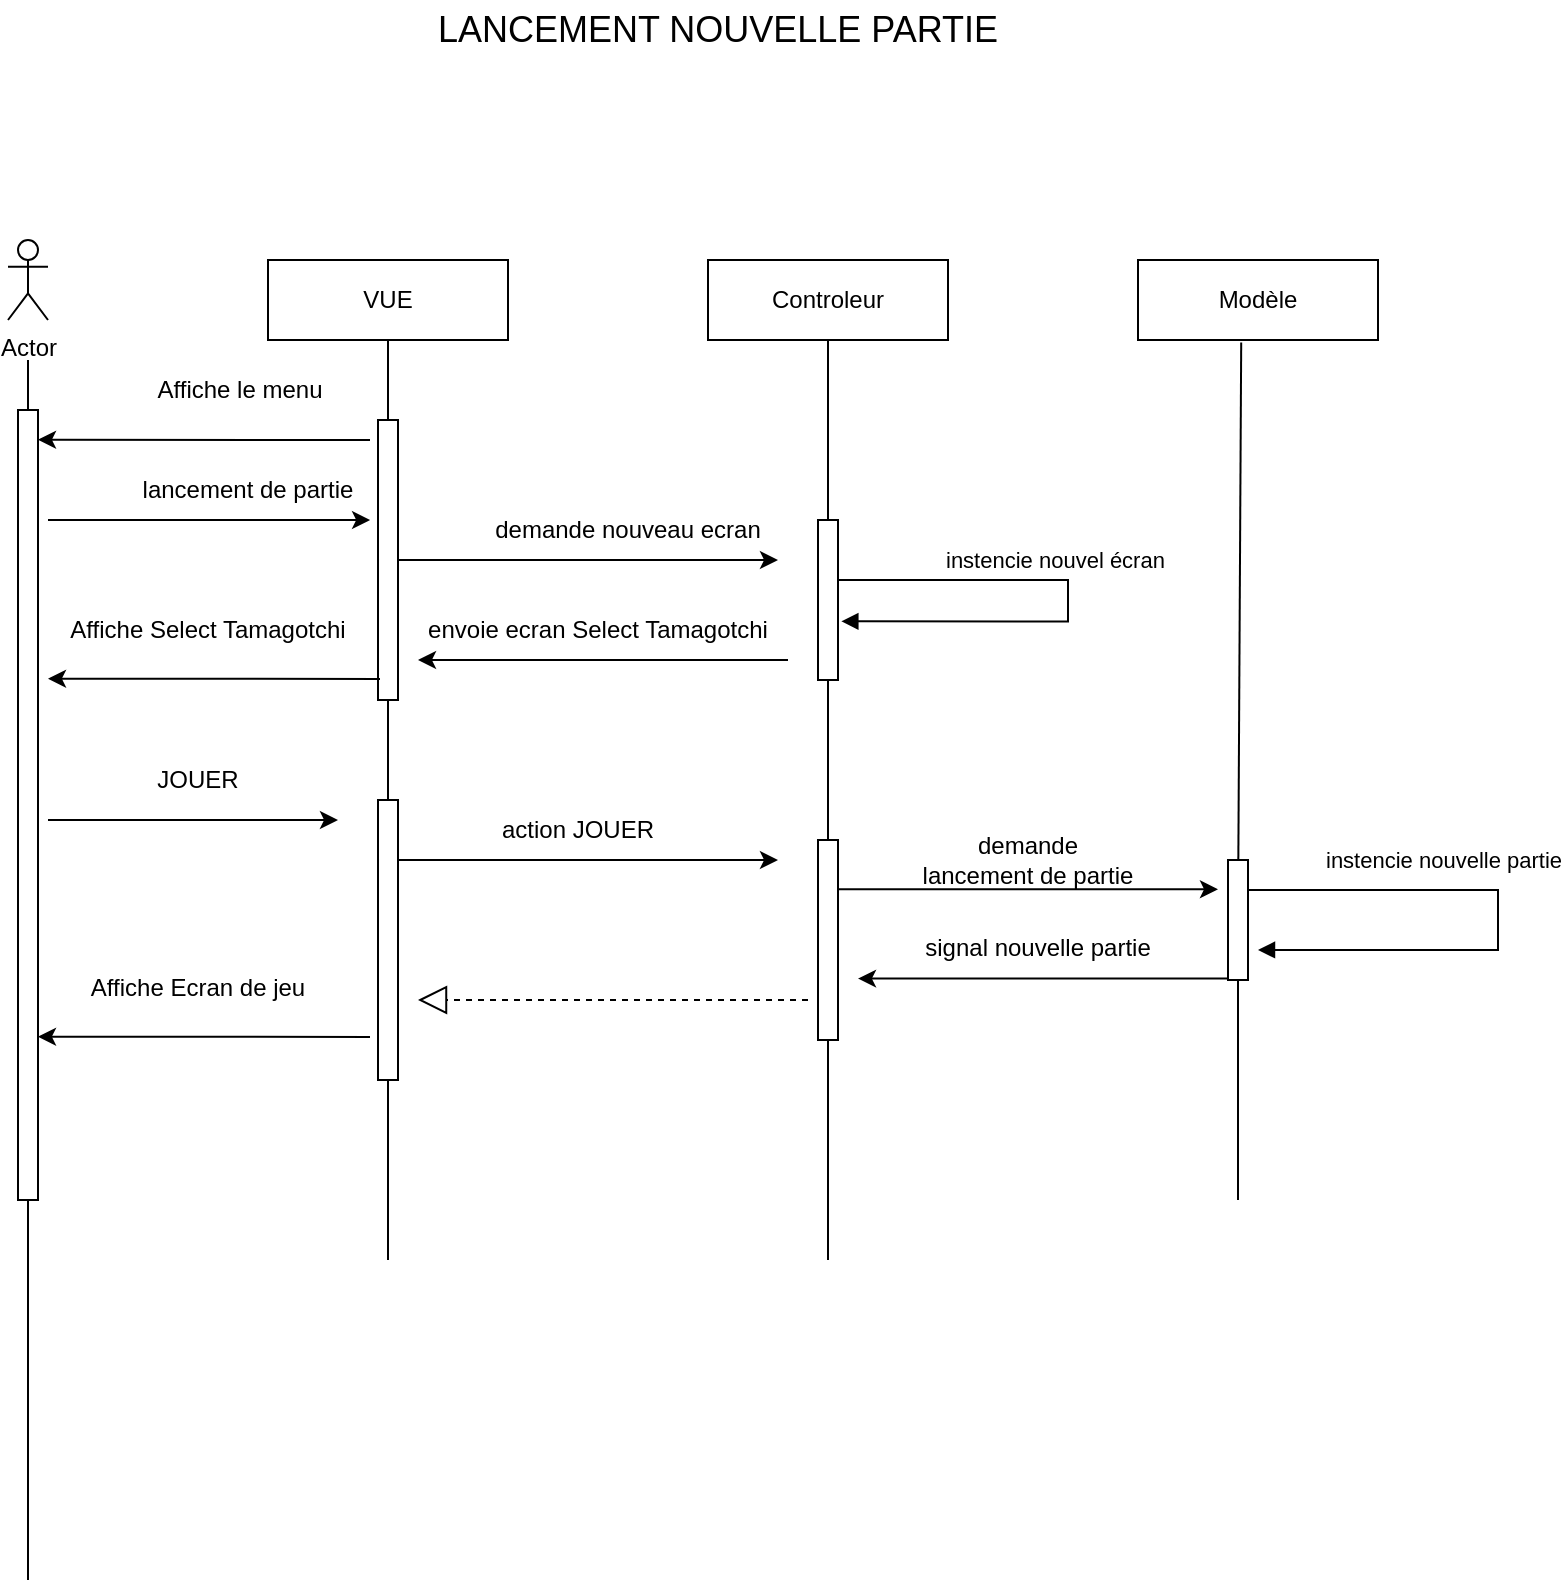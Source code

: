 <mxfile version="22.0.8" type="github" pages="3">
  <diagram name="Page-1" id="2YBvvXClWsGukQMizWep">
    <mxGraphModel dx="1836" dy="515" grid="1" gridSize="10" guides="1" tooltips="1" connect="1" arrows="1" fold="1" page="1" pageScale="1" pageWidth="850" pageHeight="1100" math="0" shadow="0">
      <root>
        <mxCell id="0" />
        <mxCell id="1" parent="0" />
        <mxCell id="erNaiqJxR4J6plPJgtmA-1" value="Actor" style="shape=umlActor;verticalLabelPosition=bottom;verticalAlign=top;html=1;outlineConnect=0;" parent="1" vertex="1">
          <mxGeometry x="-785" y="140" width="20" height="40" as="geometry" />
        </mxCell>
        <mxCell id="erNaiqJxR4J6plPJgtmA-4" value="" style="endArrow=none;html=1;rounded=0;" parent="1" edge="1">
          <mxGeometry width="50" height="50" relative="1" as="geometry">
            <mxPoint x="-775" y="810" as="sourcePoint" />
            <mxPoint x="-775" y="200" as="targetPoint" />
            <Array as="points" />
          </mxGeometry>
        </mxCell>
        <mxCell id="erNaiqJxR4J6plPJgtmA-5" value="" style="endArrow=none;html=1;rounded=0;" parent="1" source="327TcyxCbWPy4A6giVXe-14" edge="1">
          <mxGeometry width="50" height="50" relative="1" as="geometry">
            <mxPoint x="-595" y="650" as="sourcePoint" />
            <mxPoint x="-595" y="190" as="targetPoint" />
            <Array as="points" />
          </mxGeometry>
        </mxCell>
        <mxCell id="erNaiqJxR4J6plPJgtmA-7" value="VUE" style="rounded=0;whiteSpace=wrap;html=1;" parent="1" vertex="1">
          <mxGeometry x="-655" y="150" width="120" height="40" as="geometry" />
        </mxCell>
        <mxCell id="erNaiqJxR4J6plPJgtmA-9" value="" style="endArrow=classic;html=1;rounded=0;entryX=0.907;entryY=1;entryDx=0;entryDy=0;entryPerimeter=0;" parent="1" target="327TcyxCbWPy4A6giVXe-1" edge="1">
          <mxGeometry width="50" height="50" relative="1" as="geometry">
            <mxPoint x="-765" y="280" as="sourcePoint" />
            <mxPoint x="-570" y="280" as="targetPoint" />
          </mxGeometry>
        </mxCell>
        <mxCell id="erNaiqJxR4J6plPJgtmA-10" value="" style="endArrow=classic;html=1;rounded=0;entryX=1.4;entryY=0.025;entryDx=0;entryDy=0;entryPerimeter=0;" parent="1" edge="1">
          <mxGeometry width="50" height="50" relative="1" as="geometry">
            <mxPoint x="-604" y="240" as="sourcePoint" />
            <mxPoint x="-770" y="239.875" as="targetPoint" />
          </mxGeometry>
        </mxCell>
        <mxCell id="erNaiqJxR4J6plPJgtmA-11" value="&lt;div align=&quot;center&quot;&gt;Affiche le menu&lt;br&gt;&lt;/div&gt;" style="text;html=1;strokeColor=none;fillColor=none;align=center;verticalAlign=middle;whiteSpace=wrap;rounded=0;" parent="1" vertex="1">
          <mxGeometry x="-744" y="200" width="150" height="30" as="geometry" />
        </mxCell>
        <mxCell id="327TcyxCbWPy4A6giVXe-1" value="lancement de partie" style="text;html=1;strokeColor=none;fillColor=none;align=center;verticalAlign=middle;whiteSpace=wrap;rounded=0;" parent="1" vertex="1">
          <mxGeometry x="-740" y="250" width="150" height="30" as="geometry" />
        </mxCell>
        <mxCell id="ElPt6Nl_ZY06E14EZ_ao-4" value="" style="endArrow=none;html=1;rounded=0;" parent="1" target="327TcyxCbWPy4A6giVXe-14" edge="1" source="0IzDjVCyeIBFpmfxmG8a-16">
          <mxGeometry width="50" height="50" relative="1" as="geometry">
            <mxPoint x="-595" y="650" as="sourcePoint" />
            <mxPoint x="-595" y="190" as="targetPoint" />
            <Array as="points" />
          </mxGeometry>
        </mxCell>
        <mxCell id="327TcyxCbWPy4A6giVXe-14" value="" style="rounded=0;whiteSpace=wrap;html=1;" parent="1" vertex="1">
          <mxGeometry x="-600" y="230" width="10" height="140" as="geometry" />
        </mxCell>
        <mxCell id="stqG8N-yaftMAbIO_Vs1-3" value="" style="endArrow=classic;html=1;rounded=0;" parent="1" target="stqG8N-yaftMAbIO_Vs1-2" edge="1">
          <mxGeometry width="50" height="50" relative="1" as="geometry">
            <mxPoint x="-775" y="289.5" as="sourcePoint" />
            <mxPoint x="-495" y="290" as="targetPoint" />
          </mxGeometry>
        </mxCell>
        <mxCell id="stqG8N-yaftMAbIO_Vs1-2" value="" style="rounded=0;whiteSpace=wrap;html=1;" parent="1" vertex="1">
          <mxGeometry x="-780" y="225" width="10" height="395" as="geometry" />
        </mxCell>
        <mxCell id="stqG8N-yaftMAbIO_Vs1-33" value="" style="endArrow=none;html=1;rounded=0;" parent="1" source="stqG8N-yaftMAbIO_Vs1-36" edge="1">
          <mxGeometry width="50" height="50" relative="1" as="geometry">
            <mxPoint x="-375" y="650" as="sourcePoint" />
            <mxPoint x="-375" y="190" as="targetPoint" />
            <Array as="points" />
          </mxGeometry>
        </mxCell>
        <mxCell id="stqG8N-yaftMAbIO_Vs1-34" value="Controleur" style="rounded=0;whiteSpace=wrap;html=1;" parent="1" vertex="1">
          <mxGeometry x="-435" y="150" width="120" height="40" as="geometry" />
        </mxCell>
        <mxCell id="stqG8N-yaftMAbIO_Vs1-35" value="" style="endArrow=none;html=1;rounded=0;" parent="1" target="stqG8N-yaftMAbIO_Vs1-36" edge="1" source="0IzDjVCyeIBFpmfxmG8a-24">
          <mxGeometry width="50" height="50" relative="1" as="geometry">
            <mxPoint x="-375" y="650" as="sourcePoint" />
            <mxPoint x="-375" y="190" as="targetPoint" />
            <Array as="points" />
          </mxGeometry>
        </mxCell>
        <mxCell id="stqG8N-yaftMAbIO_Vs1-36" value="" style="rounded=0;whiteSpace=wrap;html=1;" parent="1" vertex="1">
          <mxGeometry x="-380" y="280" width="10" height="80" as="geometry" />
        </mxCell>
        <mxCell id="stqG8N-yaftMAbIO_Vs1-46" style="edgeStyle=orthogonalEdgeStyle;rounded=0;orthogonalLoop=1;jettySize=auto;html=1;exitX=0.5;exitY=1;exitDx=0;exitDy=0;" parent="1" source="327TcyxCbWPy4A6giVXe-14" target="327TcyxCbWPy4A6giVXe-14" edge="1">
          <mxGeometry relative="1" as="geometry" />
        </mxCell>
        <mxCell id="uhl7rv8vvFgM7ZdXbyUr-2" value="demande nouveau ecran" style="text;html=1;strokeColor=none;fillColor=none;align=center;verticalAlign=middle;whiteSpace=wrap;rounded=0;" vertex="1" parent="1">
          <mxGeometry x="-550" y="270" width="150" height="30" as="geometry" />
        </mxCell>
        <mxCell id="uhl7rv8vvFgM7ZdXbyUr-3" value="" style="endArrow=classic;html=1;rounded=0;fontStyle=1" edge="1" parent="1">
          <mxGeometry width="50" height="50" relative="1" as="geometry">
            <mxPoint x="-590" y="300" as="sourcePoint" />
            <mxPoint x="-400" y="300" as="targetPoint" />
          </mxGeometry>
        </mxCell>
        <mxCell id="uhl7rv8vvFgM7ZdXbyUr-5" value="" style="endArrow=classic;html=1;rounded=0;" edge="1" parent="1">
          <mxGeometry width="50" height="50" relative="1" as="geometry">
            <mxPoint x="-395" y="350" as="sourcePoint" />
            <mxPoint x="-580" y="350" as="targetPoint" />
          </mxGeometry>
        </mxCell>
        <mxCell id="uhl7rv8vvFgM7ZdXbyUr-6" value="envoie ecran Select Tamagotchi" style="text;html=1;strokeColor=none;fillColor=none;align=center;verticalAlign=middle;whiteSpace=wrap;rounded=0;" vertex="1" parent="1">
          <mxGeometry x="-580" y="320" width="180" height="30" as="geometry" />
        </mxCell>
        <mxCell id="D-MvHzw2SCdDs96djIjN-1" value="LANCEMENT NOUVELLE PARTIE" style="text;html=1;strokeColor=none;fillColor=none;align=center;verticalAlign=middle;whiteSpace=wrap;rounded=0;fontSize=18;" vertex="1" parent="1">
          <mxGeometry x="-580" y="20" width="300" height="30" as="geometry" />
        </mxCell>
        <mxCell id="0IzDjVCyeIBFpmfxmG8a-2" value="" style="endArrow=none;html=1;rounded=0;entryX=0.43;entryY=1.03;entryDx=0;entryDy=0;entryPerimeter=0;" edge="1" source="0IzDjVCyeIBFpmfxmG8a-6" target="0IzDjVCyeIBFpmfxmG8a-4" parent="1">
          <mxGeometry width="50" height="50" relative="1" as="geometry">
            <mxPoint x="-170" y="620" as="sourcePoint" />
            <mxPoint x="-170" y="330" as="targetPoint" />
            <Array as="points" />
          </mxGeometry>
        </mxCell>
        <mxCell id="0IzDjVCyeIBFpmfxmG8a-4" value="Modèle" style="rounded=0;whiteSpace=wrap;html=1;" vertex="1" parent="1">
          <mxGeometry x="-220" y="150" width="120" height="40" as="geometry" />
        </mxCell>
        <mxCell id="0IzDjVCyeIBFpmfxmG8a-5" value="" style="endArrow=none;html=1;rounded=0;" edge="1" target="0IzDjVCyeIBFpmfxmG8a-6" parent="1">
          <mxGeometry width="50" height="50" relative="1" as="geometry">
            <mxPoint x="-170" y="620" as="sourcePoint" />
            <mxPoint x="-170" y="310" as="targetPoint" />
            <Array as="points" />
          </mxGeometry>
        </mxCell>
        <mxCell id="0IzDjVCyeIBFpmfxmG8a-6" value="" style="rounded=0;whiteSpace=wrap;html=1;" vertex="1" parent="1">
          <mxGeometry x="-175" y="450" width="10" height="60" as="geometry" />
        </mxCell>
        <mxCell id="0IzDjVCyeIBFpmfxmG8a-7" value="instencie nouvelle partie" style="html=1;align=left;spacingLeft=2;endArrow=block;rounded=0;edgeStyle=orthogonalEdgeStyle;curved=0;rounded=0;exitX=0.933;exitY=0.295;exitDx=0;exitDy=0;exitPerimeter=0;" edge="1" parent="1">
          <mxGeometry x="-0.746" y="15" relative="1" as="geometry">
            <mxPoint x="-165.0" y="464.98" as="sourcePoint" />
            <Array as="points">
              <mxPoint x="-40" y="464.98" />
              <mxPoint x="-40" y="494.98" />
            </Array>
            <mxPoint x="-160" y="494.98" as="targetPoint" />
            <mxPoint as="offset" />
          </mxGeometry>
        </mxCell>
        <mxCell id="0IzDjVCyeIBFpmfxmG8a-11" value="JOUER" style="text;html=1;strokeColor=none;fillColor=none;align=center;verticalAlign=middle;whiteSpace=wrap;rounded=0;" vertex="1" parent="1">
          <mxGeometry x="-760" y="400" width="140" height="20" as="geometry" />
        </mxCell>
        <mxCell id="0IzDjVCyeIBFpmfxmG8a-13" value="" style="endArrow=classic;html=1;rounded=0;" edge="1" parent="1">
          <mxGeometry width="50" height="50" relative="1" as="geometry">
            <mxPoint x="-765" y="430" as="sourcePoint" />
            <mxPoint x="-620" y="430" as="targetPoint" />
          </mxGeometry>
        </mxCell>
        <mxCell id="0IzDjVCyeIBFpmfxmG8a-14" value="" style="endArrow=classic;html=1;rounded=0;entryX=1.4;entryY=0.025;entryDx=0;entryDy=0;entryPerimeter=0;" edge="1" parent="1">
          <mxGeometry width="50" height="50" relative="1" as="geometry">
            <mxPoint x="-599" y="359.44" as="sourcePoint" />
            <mxPoint x="-765" y="359.315" as="targetPoint" />
          </mxGeometry>
        </mxCell>
        <mxCell id="0IzDjVCyeIBFpmfxmG8a-15" value="&lt;div align=&quot;center&quot;&gt;Affiche Select Tamagotchi&lt;br&gt;&lt;/div&gt;" style="text;html=1;strokeColor=none;fillColor=none;align=center;verticalAlign=middle;whiteSpace=wrap;rounded=0;" vertex="1" parent="1">
          <mxGeometry x="-760" y="320" width="150" height="30" as="geometry" />
        </mxCell>
        <mxCell id="0IzDjVCyeIBFpmfxmG8a-17" value="" style="endArrow=none;html=1;rounded=0;" edge="1" parent="1" target="0IzDjVCyeIBFpmfxmG8a-16">
          <mxGeometry width="50" height="50" relative="1" as="geometry">
            <mxPoint x="-595" y="650" as="sourcePoint" />
            <mxPoint x="-595" y="370" as="targetPoint" />
            <Array as="points" />
          </mxGeometry>
        </mxCell>
        <mxCell id="0IzDjVCyeIBFpmfxmG8a-16" value="" style="rounded=0;whiteSpace=wrap;html=1;" vertex="1" parent="1">
          <mxGeometry x="-600" y="420" width="10" height="140" as="geometry" />
        </mxCell>
        <mxCell id="0IzDjVCyeIBFpmfxmG8a-19" value="action JOUER" style="text;html=1;strokeColor=none;fillColor=none;align=center;verticalAlign=middle;whiteSpace=wrap;rounded=0;" vertex="1" parent="1">
          <mxGeometry x="-550" y="420" width="100" height="30" as="geometry" />
        </mxCell>
        <mxCell id="0IzDjVCyeIBFpmfxmG8a-22" value="instencie nouvel écran" style="html=1;align=left;spacingLeft=2;endArrow=block;rounded=0;edgeStyle=orthogonalEdgeStyle;curved=0;rounded=0;entryX=1.1;entryY=0.876;entryDx=0;entryDy=0;entryPerimeter=0;exitX=1;exitY=0.25;exitDx=0;exitDy=0;" edge="1" parent="1">
          <mxGeometry x="-0.599" y="10" relative="1" as="geometry">
            <mxPoint x="-370" y="310.0" as="sourcePoint" />
            <Array as="points">
              <mxPoint x="-255" y="310.0" />
              <mxPoint x="-255" y="331.0" />
            </Array>
            <mxPoint x="-368.33" y="330.67" as="targetPoint" />
            <mxPoint as="offset" />
          </mxGeometry>
        </mxCell>
        <mxCell id="0IzDjVCyeIBFpmfxmG8a-23" value="" style="endArrow=classic;html=1;rounded=0;fontStyle=1" edge="1" parent="1">
          <mxGeometry width="50" height="50" relative="1" as="geometry">
            <mxPoint x="-590" y="450" as="sourcePoint" />
            <mxPoint x="-400" y="450" as="targetPoint" />
          </mxGeometry>
        </mxCell>
        <mxCell id="0IzDjVCyeIBFpmfxmG8a-25" value="" style="endArrow=none;html=1;rounded=0;" edge="1" parent="1" target="0IzDjVCyeIBFpmfxmG8a-24">
          <mxGeometry width="50" height="50" relative="1" as="geometry">
            <mxPoint x="-375" y="650" as="sourcePoint" />
            <mxPoint x="-375" y="360" as="targetPoint" />
            <Array as="points" />
          </mxGeometry>
        </mxCell>
        <mxCell id="0IzDjVCyeIBFpmfxmG8a-24" value="" style="rounded=0;whiteSpace=wrap;html=1;" vertex="1" parent="1">
          <mxGeometry x="-380" y="440" width="10" height="100" as="geometry" />
        </mxCell>
        <mxCell id="0IzDjVCyeIBFpmfxmG8a-26" value="demande lancement de partie" style="text;html=1;strokeColor=none;fillColor=none;align=center;verticalAlign=middle;whiteSpace=wrap;rounded=0;" vertex="1" parent="1">
          <mxGeometry x="-330" y="434.66" width="110" height="30" as="geometry" />
        </mxCell>
        <mxCell id="0IzDjVCyeIBFpmfxmG8a-27" value="" style="endArrow=classic;html=1;rounded=0;fontStyle=1" edge="1" parent="1">
          <mxGeometry width="50" height="50" relative="1" as="geometry">
            <mxPoint x="-370" y="464.66" as="sourcePoint" />
            <mxPoint x="-180" y="464.66" as="targetPoint" />
          </mxGeometry>
        </mxCell>
        <mxCell id="OiuwMQJCsC47Ue4c3d7c-1" value="" style="endArrow=classic;html=1;rounded=0;" edge="1" parent="1">
          <mxGeometry width="50" height="50" relative="1" as="geometry">
            <mxPoint x="-175" y="509.31" as="sourcePoint" />
            <mxPoint x="-360" y="509.31" as="targetPoint" />
          </mxGeometry>
        </mxCell>
        <mxCell id="OiuwMQJCsC47Ue4c3d7c-2" value="signal nouvelle partie" style="text;html=1;strokeColor=none;fillColor=none;align=center;verticalAlign=middle;whiteSpace=wrap;rounded=0;" vertex="1" parent="1">
          <mxGeometry x="-360" y="479.31" width="180" height="30" as="geometry" />
        </mxCell>
        <mxCell id="OiuwMQJCsC47Ue4c3d7c-4" value="" style="endArrow=block;dashed=1;endFill=0;endSize=12;html=1;rounded=0;" edge="1" parent="1">
          <mxGeometry width="160" relative="1" as="geometry">
            <mxPoint x="-385" y="520" as="sourcePoint" />
            <mxPoint x="-580" y="520" as="targetPoint" />
          </mxGeometry>
        </mxCell>
        <mxCell id="OiuwMQJCsC47Ue4c3d7c-5" style="edgeStyle=orthogonalEdgeStyle;rounded=0;orthogonalLoop=1;jettySize=auto;html=1;exitX=0.5;exitY=1;exitDx=0;exitDy=0;" edge="1" parent="1">
          <mxGeometry relative="1" as="geometry">
            <mxPoint x="-600" y="549" as="sourcePoint" />
            <mxPoint x="-600" y="549" as="targetPoint" />
          </mxGeometry>
        </mxCell>
        <mxCell id="OiuwMQJCsC47Ue4c3d7c-6" value="" style="endArrow=classic;html=1;rounded=0;entryX=1.4;entryY=0.025;entryDx=0;entryDy=0;entryPerimeter=0;" edge="1" parent="1">
          <mxGeometry width="50" height="50" relative="1" as="geometry">
            <mxPoint x="-604" y="538.44" as="sourcePoint" />
            <mxPoint x="-770" y="538.315" as="targetPoint" />
          </mxGeometry>
        </mxCell>
        <mxCell id="OiuwMQJCsC47Ue4c3d7c-7" value="&lt;div align=&quot;center&quot;&gt;Affiche Ecran de jeu&lt;br&gt;&lt;/div&gt;" style="text;html=1;strokeColor=none;fillColor=none;align=center;verticalAlign=middle;whiteSpace=wrap;rounded=0;" vertex="1" parent="1">
          <mxGeometry x="-765" y="499" width="150" height="30" as="geometry" />
        </mxCell>
      </root>
    </mxGraphModel>
  </diagram>
  <diagram id="BjoWhivaikeUuKNBFJ7F" name="Page-2">
    <mxGraphModel dx="1191" dy="623" grid="1" gridSize="10" guides="1" tooltips="1" connect="1" arrows="1" fold="1" page="1" pageScale="1" pageWidth="827" pageHeight="1169" math="0" shadow="0">
      <root>
        <mxCell id="0" />
        <mxCell id="1" parent="0" />
        <mxCell id="l6ZcRnQxGQwLYJbbNAeA-1" value="Actor" style="shape=umlActor;verticalLabelPosition=bottom;verticalAlign=top;html=1;outlineConnect=0;" vertex="1" parent="1">
          <mxGeometry x="40" y="110" width="20" height="40" as="geometry" />
        </mxCell>
        <mxCell id="l6ZcRnQxGQwLYJbbNAeA-2" value="" style="endArrow=none;html=1;rounded=0;" edge="1" parent="1">
          <mxGeometry width="50" height="50" relative="1" as="geometry">
            <mxPoint x="50" y="780" as="sourcePoint" />
            <mxPoint x="50" y="170" as="targetPoint" />
            <Array as="points" />
          </mxGeometry>
        </mxCell>
        <mxCell id="l6ZcRnQxGQwLYJbbNAeA-3" value="" style="endArrow=none;html=1;rounded=0;" edge="1" source="l6ZcRnQxGQwLYJbbNAeA-10" parent="1">
          <mxGeometry width="50" height="50" relative="1" as="geometry">
            <mxPoint x="310" y="620" as="sourcePoint" />
            <mxPoint x="310" y="160" as="targetPoint" />
            <Array as="points" />
          </mxGeometry>
        </mxCell>
        <mxCell id="l6ZcRnQxGQwLYJbbNAeA-4" value="VUE" style="rounded=0;whiteSpace=wrap;html=1;" vertex="1" parent="1">
          <mxGeometry x="250" y="120" width="120" height="40" as="geometry" />
        </mxCell>
        <mxCell id="l6ZcRnQxGQwLYJbbNAeA-5" value="" style="endArrow=classic;html=1;rounded=0;" edge="1" parent="1">
          <mxGeometry width="50" height="50" relative="1" as="geometry">
            <mxPoint x="60" y="250" as="sourcePoint" />
            <mxPoint x="310" y="250" as="targetPoint" />
          </mxGeometry>
        </mxCell>
        <mxCell id="l6ZcRnQxGQwLYJbbNAeA-6" value="" style="endArrow=classic;html=1;rounded=0;entryX=1.4;entryY=0.025;entryDx=0;entryDy=0;entryPerimeter=0;" edge="1" target="l6ZcRnQxGQwLYJbbNAeA-13" parent="1">
          <mxGeometry width="50" height="50" relative="1" as="geometry">
            <mxPoint x="300" y="205" as="sourcePoint" />
            <mxPoint x="10" y="205" as="targetPoint" />
          </mxGeometry>
        </mxCell>
        <mxCell id="l6ZcRnQxGQwLYJbbNAeA-7" value="Affiche le Jeu" style="text;html=1;strokeColor=none;fillColor=none;align=center;verticalAlign=middle;whiteSpace=wrap;rounded=0;" vertex="1" parent="1">
          <mxGeometry x="110" y="170" width="150" height="30" as="geometry" />
        </mxCell>
        <mxCell id="l6ZcRnQxGQwLYJbbNAeA-8" value="clique parametre" style="text;html=1;strokeColor=none;fillColor=none;align=center;verticalAlign=middle;whiteSpace=wrap;rounded=0;" vertex="1" parent="1">
          <mxGeometry x="110" y="220" width="150" height="30" as="geometry" />
        </mxCell>
        <mxCell id="l6ZcRnQxGQwLYJbbNAeA-9" value="" style="endArrow=none;html=1;rounded=0;" edge="1" target="l6ZcRnQxGQwLYJbbNAeA-10" parent="1" source="39_W7SnpCq-yl0j5I8Qd-4">
          <mxGeometry width="50" height="50" relative="1" as="geometry">
            <mxPoint x="310" y="620" as="sourcePoint" />
            <mxPoint x="310" y="160" as="targetPoint" />
            <Array as="points" />
          </mxGeometry>
        </mxCell>
        <mxCell id="l6ZcRnQxGQwLYJbbNAeA-10" value="" style="rounded=0;whiteSpace=wrap;html=1;" vertex="1" parent="1">
          <mxGeometry x="305" y="200" width="10" height="140" as="geometry" />
        </mxCell>
        <mxCell id="l6ZcRnQxGQwLYJbbNAeA-12" value="" style="endArrow=classic;html=1;rounded=0;" edge="1" target="l6ZcRnQxGQwLYJbbNAeA-13" parent="1">
          <mxGeometry width="50" height="50" relative="1" as="geometry">
            <mxPoint x="50" y="259.5" as="sourcePoint" />
            <mxPoint x="330" y="260" as="targetPoint" />
          </mxGeometry>
        </mxCell>
        <mxCell id="l6ZcRnQxGQwLYJbbNAeA-13" value="" style="rounded=0;whiteSpace=wrap;html=1;" vertex="1" parent="1">
          <mxGeometry x="45" y="195" width="10" height="395" as="geometry" />
        </mxCell>
        <mxCell id="l6ZcRnQxGQwLYJbbNAeA-18" value="" style="endArrow=none;html=1;rounded=0;" edge="1" source="l6ZcRnQxGQwLYJbbNAeA-20" parent="1">
          <mxGeometry width="50" height="50" relative="1" as="geometry">
            <mxPoint x="520" y="620" as="sourcePoint" />
            <mxPoint x="520" y="160" as="targetPoint" />
            <Array as="points" />
          </mxGeometry>
        </mxCell>
        <mxCell id="l6ZcRnQxGQwLYJbbNAeA-19" value="" style="endArrow=none;html=1;rounded=0;" edge="1" target="l6ZcRnQxGQwLYJbbNAeA-20" parent="1" source="39_W7SnpCq-yl0j5I8Qd-6">
          <mxGeometry width="50" height="50" relative="1" as="geometry">
            <mxPoint x="520" y="620" as="sourcePoint" />
            <mxPoint x="520" y="160" as="targetPoint" />
            <Array as="points" />
          </mxGeometry>
        </mxCell>
        <mxCell id="l6ZcRnQxGQwLYJbbNAeA-20" value="" style="rounded=0;whiteSpace=wrap;html=1;" vertex="1" parent="1">
          <mxGeometry x="515" y="250" width="10" height="90" as="geometry" />
        </mxCell>
        <mxCell id="l6ZcRnQxGQwLYJbbNAeA-21" style="edgeStyle=orthogonalEdgeStyle;rounded=0;orthogonalLoop=1;jettySize=auto;html=1;exitX=0.5;exitY=1;exitDx=0;exitDy=0;" edge="1" source="l6ZcRnQxGQwLYJbbNAeA-10" target="l6ZcRnQxGQwLYJbbNAeA-10" parent="1">
          <mxGeometry relative="1" as="geometry" />
        </mxCell>
        <mxCell id="l6ZcRnQxGQwLYJbbNAeA-22" value="" style="endArrow=classic;html=1;rounded=0;" edge="1" parent="1">
          <mxGeometry width="50" height="50" relative="1" as="geometry">
            <mxPoint x="312.5" y="269" as="sourcePoint" />
            <mxPoint x="517.5" y="269.5" as="targetPoint" />
          </mxGeometry>
        </mxCell>
        <mxCell id="l6ZcRnQxGQwLYJbbNAeA-25" value="action pause" style="text;html=1;strokeColor=none;fillColor=none;align=center;verticalAlign=middle;whiteSpace=wrap;rounded=0;" vertex="1" parent="1">
          <mxGeometry x="340" y="240" width="150" height="30" as="geometry" />
        </mxCell>
        <mxCell id="l6ZcRnQxGQwLYJbbNAeA-28" value="" style="endArrow=block;dashed=1;endFill=0;endSize=12;html=1;rounded=0;" edge="1" parent="1">
          <mxGeometry width="160" relative="1" as="geometry">
            <mxPoint x="514" y="320" as="sourcePoint" />
            <mxPoint x="314" y="320" as="targetPoint" />
          </mxGeometry>
        </mxCell>
        <mxCell id="l6ZcRnQxGQwLYJbbNAeA-29" value="Affichage écran de Pause" style="text;html=1;strokeColor=none;fillColor=none;align=center;verticalAlign=middle;whiteSpace=wrap;rounded=0;" vertex="1" parent="1">
          <mxGeometry x="100" y="300" width="150" height="30" as="geometry" />
        </mxCell>
        <mxCell id="l6ZcRnQxGQwLYJbbNAeA-30" value="" style="endArrow=classic;html=1;rounded=0;" edge="1" parent="1">
          <mxGeometry width="50" height="50" relative="1" as="geometry">
            <mxPoint x="312.75" y="330" as="sourcePoint" />
            <mxPoint x="57.25" y="330" as="targetPoint" />
          </mxGeometry>
        </mxCell>
        <mxCell id="l6ZcRnQxGQwLYJbbNAeA-31" value="Controlleur" style="rounded=0;whiteSpace=wrap;html=1;" vertex="1" parent="1">
          <mxGeometry x="460" y="120" width="120" height="40" as="geometry" />
        </mxCell>
        <mxCell id="l6ZcRnQxGQwLYJbbNAeA-32" value="RETOUR MENU" style="text;html=1;strokeColor=none;fillColor=none;align=center;verticalAlign=middle;whiteSpace=wrap;rounded=0;fontSize=18;" vertex="1" parent="1">
          <mxGeometry x="339" y="40" width="150" height="30" as="geometry" />
        </mxCell>
        <mxCell id="39_W7SnpCq-yl0j5I8Qd-1" value="" style="endArrow=classic;html=1;rounded=0;" edge="1" parent="1">
          <mxGeometry width="50" height="50" relative="1" as="geometry">
            <mxPoint x="60" y="407.5" as="sourcePoint" />
            <mxPoint x="310" y="407.5" as="targetPoint" />
          </mxGeometry>
        </mxCell>
        <mxCell id="39_W7SnpCq-yl0j5I8Qd-2" value="clique retour menu" style="text;html=1;strokeColor=none;fillColor=none;align=center;verticalAlign=middle;whiteSpace=wrap;rounded=0;" vertex="1" parent="1">
          <mxGeometry x="100" y="377.5" width="150" height="30" as="geometry" />
        </mxCell>
        <mxCell id="39_W7SnpCq-yl0j5I8Qd-5" value="" style="endArrow=none;html=1;rounded=0;" edge="1" parent="1" target="39_W7SnpCq-yl0j5I8Qd-4">
          <mxGeometry width="50" height="50" relative="1" as="geometry">
            <mxPoint x="310" y="620" as="sourcePoint" />
            <mxPoint x="310" y="340" as="targetPoint" />
            <Array as="points" />
          </mxGeometry>
        </mxCell>
        <mxCell id="39_W7SnpCq-yl0j5I8Qd-4" value="" style="rounded=0;whiteSpace=wrap;html=1;" vertex="1" parent="1">
          <mxGeometry x="305" y="390" width="10" height="130" as="geometry" />
        </mxCell>
        <mxCell id="39_W7SnpCq-yl0j5I8Qd-7" value="" style="endArrow=none;html=1;rounded=0;" edge="1" parent="1" target="39_W7SnpCq-yl0j5I8Qd-6">
          <mxGeometry width="50" height="50" relative="1" as="geometry">
            <mxPoint x="520" y="620" as="sourcePoint" />
            <mxPoint x="520" y="310" as="targetPoint" />
            <Array as="points" />
          </mxGeometry>
        </mxCell>
        <mxCell id="39_W7SnpCq-yl0j5I8Qd-6" value="" style="rounded=0;whiteSpace=wrap;html=1;" vertex="1" parent="1">
          <mxGeometry x="515" y="390" width="10" height="130" as="geometry" />
        </mxCell>
        <mxCell id="39_W7SnpCq-yl0j5I8Qd-8" value="" style="endArrow=classic;html=1;rounded=0;" edge="1" parent="1">
          <mxGeometry width="50" height="50" relative="1" as="geometry">
            <mxPoint x="320" y="420" as="sourcePoint" />
            <mxPoint x="515" y="420" as="targetPoint" />
          </mxGeometry>
        </mxCell>
        <mxCell id="39_W7SnpCq-yl0j5I8Qd-13" value="action quitter" style="text;html=1;strokeColor=none;fillColor=none;align=center;verticalAlign=middle;whiteSpace=wrap;rounded=0;" vertex="1" parent="1">
          <mxGeometry x="339" y="390" width="150" height="30" as="geometry" />
        </mxCell>
        <mxCell id="39_W7SnpCq-yl0j5I8Qd-14" value="" style="endArrow=block;dashed=1;endFill=0;endSize=12;html=1;rounded=0;" edge="1" parent="1">
          <mxGeometry width="160" relative="1" as="geometry">
            <mxPoint x="514" y="490" as="sourcePoint" />
            <mxPoint x="314" y="490" as="targetPoint" />
          </mxGeometry>
        </mxCell>
        <mxCell id="39_W7SnpCq-yl0j5I8Qd-16" value="Affichage écran Menu " style="text;html=1;strokeColor=none;fillColor=none;align=center;verticalAlign=middle;whiteSpace=wrap;rounded=0;" vertex="1" parent="1">
          <mxGeometry x="112.25" y="469" width="167.75" height="30" as="geometry" />
        </mxCell>
        <mxCell id="39_W7SnpCq-yl0j5I8Qd-17" value="" style="endArrow=classic;html=1;rounded=0;" edge="1" parent="1">
          <mxGeometry width="50" height="50" relative="1" as="geometry">
            <mxPoint x="312.75" y="499" as="sourcePoint" />
            <mxPoint x="57.25" y="499" as="targetPoint" />
          </mxGeometry>
        </mxCell>
        <mxCell id="xTmdPanvR6ia15hfYvBN-1" value="" style="endArrow=none;html=1;rounded=0;" edge="1" parent="1" source="xTmdPanvR6ia15hfYvBN-3">
          <mxGeometry width="50" height="50" relative="1" as="geometry">
            <mxPoint x="690" y="620" as="sourcePoint" />
            <mxPoint x="690" y="160" as="targetPoint" />
            <Array as="points" />
          </mxGeometry>
        </mxCell>
        <mxCell id="xTmdPanvR6ia15hfYvBN-2" value="" style="endArrow=none;html=1;rounded=0;" edge="1" parent="1" source="xTmdPanvR6ia15hfYvBN-6" target="xTmdPanvR6ia15hfYvBN-3">
          <mxGeometry width="50" height="50" relative="1" as="geometry">
            <mxPoint x="690" y="620" as="sourcePoint" />
            <mxPoint x="690" y="160" as="targetPoint" />
            <Array as="points" />
          </mxGeometry>
        </mxCell>
        <mxCell id="xTmdPanvR6ia15hfYvBN-3" value="" style="rounded=0;whiteSpace=wrap;html=1;" vertex="1" parent="1">
          <mxGeometry x="685" y="250" width="10" height="80" as="geometry" />
        </mxCell>
        <mxCell id="xTmdPanvR6ia15hfYvBN-4" value="Modèle" style="rounded=0;whiteSpace=wrap;html=1;" vertex="1" parent="1">
          <mxGeometry x="630" y="120" width="120" height="40" as="geometry" />
        </mxCell>
        <mxCell id="xTmdPanvR6ia15hfYvBN-5" value="" style="endArrow=none;html=1;rounded=0;" edge="1" parent="1" target="xTmdPanvR6ia15hfYvBN-6">
          <mxGeometry width="50" height="50" relative="1" as="geometry">
            <mxPoint x="690" y="620" as="sourcePoint" />
            <mxPoint x="690" y="310" as="targetPoint" />
            <Array as="points" />
          </mxGeometry>
        </mxCell>
        <mxCell id="xTmdPanvR6ia15hfYvBN-6" value="" style="rounded=0;whiteSpace=wrap;html=1;" vertex="1" parent="1">
          <mxGeometry x="685" y="410" width="10" height="80" as="geometry" />
        </mxCell>
        <mxCell id="xTmdPanvR6ia15hfYvBN-7" value="sauvegarde" style="html=1;align=left;spacingLeft=2;endArrow=block;rounded=0;edgeStyle=orthogonalEdgeStyle;curved=0;rounded=0;exitX=0.933;exitY=0.295;exitDx=0;exitDy=0;exitPerimeter=0;" edge="1" parent="1">
          <mxGeometry x="-0.462" y="10" relative="1" as="geometry">
            <mxPoint x="695.0" y="440.0" as="sourcePoint" />
            <Array as="points">
              <mxPoint x="820" y="440" />
              <mxPoint x="820" y="470" />
            </Array>
            <mxPoint x="700" y="470" as="targetPoint" />
            <mxPoint as="offset" />
          </mxGeometry>
        </mxCell>
        <mxCell id="xTmdPanvR6ia15hfYvBN-8" value="demande pause" style="text;html=1;strokeColor=none;fillColor=none;align=center;verticalAlign=middle;whiteSpace=wrap;rounded=0;" vertex="1" parent="1">
          <mxGeometry x="535" y="240" width="150" height="30" as="geometry" />
        </mxCell>
        <mxCell id="xTmdPanvR6ia15hfYvBN-9" value="" style="endArrow=classic;html=1;rounded=0;" edge="1" parent="1">
          <mxGeometry width="50" height="50" relative="1" as="geometry">
            <mxPoint x="525" y="279.5" as="sourcePoint" />
            <mxPoint x="680" y="279.5" as="targetPoint" />
          </mxGeometry>
        </mxCell>
        <mxCell id="xTmdPanvR6ia15hfYvBN-11" value="&lt;div&gt;stop &lt;br&gt;&lt;/div&gt;&lt;div&gt;le jeu&lt;br&gt;&lt;/div&gt;" style="html=1;align=left;spacingLeft=2;endArrow=block;rounded=0;edgeStyle=orthogonalEdgeStyle;curved=0;rounded=0;entryX=1.1;entryY=0.876;entryDx=0;entryDy=0;entryPerimeter=0;exitX=1;exitY=0.25;exitDx=0;exitDy=0;" edge="1" parent="1">
          <mxGeometry x="-0.462" y="10" relative="1" as="geometry">
            <mxPoint x="695" y="284.65" as="sourcePoint" />
            <Array as="points">
              <mxPoint x="810" y="284.65" />
              <mxPoint x="810" y="305.65" />
            </Array>
            <mxPoint x="696.67" y="305.32" as="targetPoint" />
            <mxPoint as="offset" />
          </mxGeometry>
        </mxCell>
        <mxCell id="xTmdPanvR6ia15hfYvBN-13" value="" style="endArrow=classic;html=1;rounded=0;" edge="1" parent="1">
          <mxGeometry width="50" height="50" relative="1" as="geometry">
            <mxPoint x="674.75" y="314.83" as="sourcePoint" />
            <mxPoint x="545.25" y="314.83" as="targetPoint" />
          </mxGeometry>
        </mxCell>
        <mxCell id="xTmdPanvR6ia15hfYvBN-14" value="signal fin de jeu" style="text;html=1;strokeColor=none;fillColor=none;align=center;verticalAlign=middle;whiteSpace=wrap;rounded=0;" vertex="1" parent="1">
          <mxGeometry x="537.5" y="290" width="145" height="20" as="geometry" />
        </mxCell>
        <mxCell id="xTmdPanvR6ia15hfYvBN-17" value="demande sauvegarde" style="text;html=1;strokeColor=none;fillColor=none;align=center;verticalAlign=middle;whiteSpace=wrap;rounded=0;" vertex="1" parent="1">
          <mxGeometry x="535" y="400" width="150" height="30" as="geometry" />
        </mxCell>
        <mxCell id="xTmdPanvR6ia15hfYvBN-18" value="" style="endArrow=classic;html=1;rounded=0;" edge="1" parent="1">
          <mxGeometry width="50" height="50" relative="1" as="geometry">
            <mxPoint x="525" y="430" as="sourcePoint" />
            <mxPoint x="680" y="430" as="targetPoint" />
          </mxGeometry>
        </mxCell>
        <mxCell id="xTmdPanvR6ia15hfYvBN-19" value="signal sauvegarde" style="text;html=1;strokeColor=none;fillColor=none;align=center;verticalAlign=middle;whiteSpace=wrap;rounded=0;" vertex="1" parent="1">
          <mxGeometry x="535" y="460" width="145" height="20" as="geometry" />
        </mxCell>
        <mxCell id="xTmdPanvR6ia15hfYvBN-20" value="" style="endArrow=classic;html=1;rounded=0;" edge="1" parent="1">
          <mxGeometry width="50" height="50" relative="1" as="geometry">
            <mxPoint x="680" y="480.24" as="sourcePoint" />
            <mxPoint x="535" y="480" as="targetPoint" />
          </mxGeometry>
        </mxCell>
      </root>
    </mxGraphModel>
  </diagram>
  <diagram id="tF_ZjK0xxZnzOm_I5cac" name="Page-3">
    <mxGraphModel dx="476" dy="249" grid="1" gridSize="10" guides="1" tooltips="1" connect="1" arrows="1" fold="1" page="1" pageScale="1" pageWidth="827" pageHeight="1169" math="0" shadow="0">
      <root>
        <mxCell id="0" />
        <mxCell id="1" parent="0" />
        <mxCell id="oDE1mVF2loVCQig9XbU--23" value="ACTION DE JEU" style="text;html=1;strokeColor=none;fillColor=none;align=center;verticalAlign=middle;whiteSpace=wrap;rounded=0;fontSize=18;" vertex="1" parent="1">
          <mxGeometry x="389" y="50" width="150" height="30" as="geometry" />
        </mxCell>
        <mxCell id="dwIyI6OpNoD_5IZxsej2-1" value="Actor" style="shape=umlActor;verticalLabelPosition=bottom;verticalAlign=top;html=1;outlineConnect=0;" vertex="1" parent="1">
          <mxGeometry x="40" y="110" width="20" height="40" as="geometry" />
        </mxCell>
        <mxCell id="dwIyI6OpNoD_5IZxsej2-2" value="" style="endArrow=none;html=1;rounded=0;" edge="1" parent="1">
          <mxGeometry width="50" height="50" relative="1" as="geometry">
            <mxPoint x="50" y="780" as="sourcePoint" />
            <mxPoint x="50" y="170" as="targetPoint" />
            <Array as="points" />
          </mxGeometry>
        </mxCell>
        <mxCell id="dwIyI6OpNoD_5IZxsej2-3" value="" style="endArrow=none;html=1;rounded=0;" edge="1" parent="1" source="dwIyI6OpNoD_5IZxsej2-10">
          <mxGeometry width="50" height="50" relative="1" as="geometry">
            <mxPoint x="285" y="630" as="sourcePoint" />
            <mxPoint x="285" y="170" as="targetPoint" />
            <Array as="points" />
          </mxGeometry>
        </mxCell>
        <mxCell id="dwIyI6OpNoD_5IZxsej2-4" value="VUE" style="rounded=0;whiteSpace=wrap;html=1;" vertex="1" parent="1">
          <mxGeometry x="225" y="130" width="120" height="40" as="geometry" />
        </mxCell>
        <mxCell id="dwIyI6OpNoD_5IZxsej2-9" value="" style="endArrow=none;html=1;rounded=0;" edge="1" parent="1" target="dwIyI6OpNoD_5IZxsej2-10">
          <mxGeometry width="50" height="50" relative="1" as="geometry">
            <mxPoint x="285" y="590" as="sourcePoint" />
            <mxPoint x="285" y="170" as="targetPoint" />
            <Array as="points" />
          </mxGeometry>
        </mxCell>
        <mxCell id="dwIyI6OpNoD_5IZxsej2-11" value="" style="endArrow=classic;html=1;rounded=0;" edge="1" parent="1" target="dwIyI6OpNoD_5IZxsej2-12">
          <mxGeometry width="50" height="50" relative="1" as="geometry">
            <mxPoint x="50" y="259.5" as="sourcePoint" />
            <mxPoint x="330" y="260" as="targetPoint" />
          </mxGeometry>
        </mxCell>
        <mxCell id="dwIyI6OpNoD_5IZxsej2-12" value="" style="rounded=0;whiteSpace=wrap;html=1;" vertex="1" parent="1">
          <mxGeometry x="45" y="195" width="10" height="395" as="geometry" />
        </mxCell>
        <mxCell id="dwIyI6OpNoD_5IZxsej2-13" value="" style="endArrow=none;html=1;rounded=0;" edge="1" parent="1" source="dwIyI6OpNoD_5IZxsej2-15">
          <mxGeometry width="50" height="50" relative="1" as="geometry">
            <mxPoint x="479" y="630" as="sourcePoint" />
            <mxPoint x="479" y="170" as="targetPoint" />
            <Array as="points" />
          </mxGeometry>
        </mxCell>
        <mxCell id="dwIyI6OpNoD_5IZxsej2-14" value="" style="endArrow=none;html=1;rounded=0;" edge="1" parent="1" source="dwIyI6OpNoD_5IZxsej2-28" target="dwIyI6OpNoD_5IZxsej2-15">
          <mxGeometry width="50" height="50" relative="1" as="geometry">
            <mxPoint x="479" y="630" as="sourcePoint" />
            <mxPoint x="479" y="170" as="targetPoint" />
            <Array as="points" />
          </mxGeometry>
        </mxCell>
        <mxCell id="dwIyI6OpNoD_5IZxsej2-15" value="" style="rounded=0;whiteSpace=wrap;html=1;" vertex="1" parent="1">
          <mxGeometry x="474" y="260" width="10" height="90" as="geometry" />
        </mxCell>
        <mxCell id="dwIyI6OpNoD_5IZxsej2-16" style="edgeStyle=orthogonalEdgeStyle;rounded=0;orthogonalLoop=1;jettySize=auto;html=1;exitX=0.5;exitY=1;exitDx=0;exitDy=0;" edge="1" parent="1" source="dwIyI6OpNoD_5IZxsej2-10" target="dwIyI6OpNoD_5IZxsej2-10">
          <mxGeometry relative="1" as="geometry" />
        </mxCell>
        <mxCell id="dwIyI6OpNoD_5IZxsej2-22" value="Controlleur" style="rounded=0;whiteSpace=wrap;html=1;" vertex="1" parent="1">
          <mxGeometry x="419" y="130" width="120" height="40" as="geometry" />
        </mxCell>
        <mxCell id="dwIyI6OpNoD_5IZxsej2-27" value="" style="endArrow=none;html=1;rounded=0;" edge="1" parent="1" target="dwIyI6OpNoD_5IZxsej2-28">
          <mxGeometry width="50" height="50" relative="1" as="geometry">
            <mxPoint x="479" y="630" as="sourcePoint" />
            <mxPoint x="479" y="320" as="targetPoint" />
            <Array as="points" />
          </mxGeometry>
        </mxCell>
        <mxCell id="dwIyI6OpNoD_5IZxsej2-28" value="" style="rounded=0;whiteSpace=wrap;html=1;" vertex="1" parent="1">
          <mxGeometry x="474" y="400" width="10" height="130" as="geometry" />
        </mxCell>
        <mxCell id="dwIyI6OpNoD_5IZxsej2-34" value="" style="endArrow=none;html=1;rounded=0;" edge="1" parent="1" source="dwIyI6OpNoD_5IZxsej2-36">
          <mxGeometry width="50" height="50" relative="1" as="geometry">
            <mxPoint x="690" y="620" as="sourcePoint" />
            <mxPoint x="690" y="160" as="targetPoint" />
            <Array as="points" />
          </mxGeometry>
        </mxCell>
        <mxCell id="dwIyI6OpNoD_5IZxsej2-35" value="" style="endArrow=none;html=1;rounded=0;" edge="1" parent="1" source="dwIyI6OpNoD_5IZxsej2-39" target="dwIyI6OpNoD_5IZxsej2-36">
          <mxGeometry width="50" height="50" relative="1" as="geometry">
            <mxPoint x="690" y="620" as="sourcePoint" />
            <mxPoint x="690" y="160" as="targetPoint" />
            <Array as="points" />
          </mxGeometry>
        </mxCell>
        <mxCell id="dwIyI6OpNoD_5IZxsej2-36" value="" style="rounded=0;whiteSpace=wrap;html=1;" vertex="1" parent="1">
          <mxGeometry x="685" y="250" width="10" height="80" as="geometry" />
        </mxCell>
        <mxCell id="dwIyI6OpNoD_5IZxsej2-37" value="Modèle" style="rounded=0;whiteSpace=wrap;html=1;" vertex="1" parent="1">
          <mxGeometry x="630" y="120" width="120" height="40" as="geometry" />
        </mxCell>
        <mxCell id="dwIyI6OpNoD_5IZxsej2-38" value="" style="endArrow=none;html=1;rounded=0;" edge="1" parent="1" target="dwIyI6OpNoD_5IZxsej2-39">
          <mxGeometry width="50" height="50" relative="1" as="geometry">
            <mxPoint x="690" y="620" as="sourcePoint" />
            <mxPoint x="690" y="310" as="targetPoint" />
            <Array as="points" />
          </mxGeometry>
        </mxCell>
        <mxCell id="dwIyI6OpNoD_5IZxsej2-39" value="" style="rounded=0;whiteSpace=wrap;html=1;" vertex="1" parent="1">
          <mxGeometry x="685" y="410" width="10" height="80" as="geometry" />
        </mxCell>
        <mxCell id="8sYjzouaHJ_0V69sN-g0-2" value="Affichage écran du Jeu" style="text;html=1;strokeColor=none;fillColor=none;align=center;verticalAlign=middle;whiteSpace=wrap;rounded=0;" vertex="1" parent="1">
          <mxGeometry x="85" y="205" width="167.75" height="30" as="geometry" />
        </mxCell>
        <mxCell id="8sYjzouaHJ_0V69sN-g0-3" value="" style="endArrow=classic;html=1;rounded=0;" edge="1" parent="1">
          <mxGeometry width="50" height="50" relative="1" as="geometry">
            <mxPoint x="280" y="235" as="sourcePoint" />
            <mxPoint x="55" y="235" as="targetPoint" />
          </mxGeometry>
        </mxCell>
        <mxCell id="ax0InjhgwSKwAtDpdnEZ-1" value="" style="endArrow=classic;html=1;rounded=0;" edge="1" parent="1" target="dwIyI6OpNoD_5IZxsej2-10">
          <mxGeometry width="50" height="50" relative="1" as="geometry">
            <mxPoint x="285.5" y="235" as="sourcePoint" />
            <mxPoint x="30" y="235" as="targetPoint" />
          </mxGeometry>
        </mxCell>
        <mxCell id="dwIyI6OpNoD_5IZxsej2-10" value="" style="rounded=0;whiteSpace=wrap;html=1;" vertex="1" parent="1">
          <mxGeometry x="280" y="220" width="10" height="140" as="geometry" />
        </mxCell>
        <mxCell id="YIn4hkk18-fTfr2Co9JX-1" value="" style="endArrow=classic;html=1;rounded=0;" edge="1" parent="1">
          <mxGeometry width="50" height="50" relative="1" as="geometry">
            <mxPoint x="60" y="280" as="sourcePoint" />
            <mxPoint x="270" y="280" as="targetPoint" />
          </mxGeometry>
        </mxCell>
        <mxCell id="YIn4hkk18-fTfr2Co9JX-2" value="clique dormir" style="text;html=1;strokeColor=none;fillColor=none;align=center;verticalAlign=middle;whiteSpace=wrap;rounded=0;" vertex="1" parent="1">
          <mxGeometry x="110" y="250" width="150" height="30" as="geometry" />
        </mxCell>
        <mxCell id="YIn4hkk18-fTfr2Co9JX-5" value="" style="endArrow=classic;html=1;rounded=0;" edge="1" parent="1">
          <mxGeometry width="50" height="50" relative="1" as="geometry">
            <mxPoint x="285" y="300" as="sourcePoint" />
            <mxPoint x="465" y="300" as="targetPoint" />
          </mxGeometry>
        </mxCell>
        <mxCell id="YIn4hkk18-fTfr2Co9JX-6" value="action dormir" style="text;html=1;strokeColor=none;fillColor=none;align=center;verticalAlign=middle;whiteSpace=wrap;rounded=0;" vertex="1" parent="1">
          <mxGeometry x="340" y="280" width="90" height="20" as="geometry" />
        </mxCell>
      </root>
    </mxGraphModel>
  </diagram>
</mxfile>
